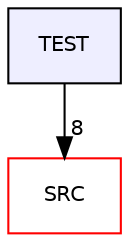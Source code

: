 digraph "TEST" {
  compound=true
  node [ fontsize="10", fontname="Helvetica"];
  edge [ labelfontsize="10", labelfontname="Helvetica"];
  dir_60f03a562a2e326bd289c232b1b46d6c [shape=box, label="TEST", style="filled", fillcolor="#eeeeff", pencolor="black", URL="dir_60f03a562a2e326bd289c232b1b46d6c.html"];
  dir_1e771ff450ae847412a8c28572c155bb [shape=box label="SRC" fillcolor="white" style="filled" color="red" URL="dir_1e771ff450ae847412a8c28572c155bb.html"];
  dir_60f03a562a2e326bd289c232b1b46d6c->dir_1e771ff450ae847412a8c28572c155bb [headlabel="8", labeldistance=1.5 headhref="dir_000001_000003.html"];
}
